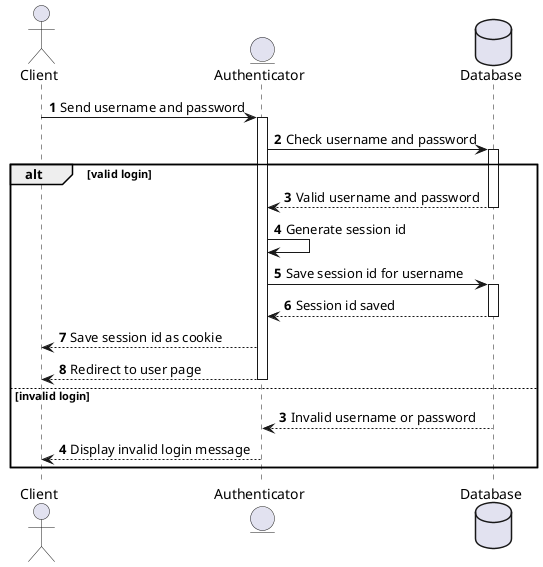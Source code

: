 @startuml
'https://plantuml.com/sequence-diagram

autonumber

actor Client as client
entity Authenticator as auth
database Database as db

client -> auth : Send username and password
activate auth

auth -> db : Check username and password
activate db

alt valid login
    db --> auth: Valid username and password
    deactivate db

    auth -> auth : Generate session id
    auth -> db : Save session id for username
    activate db
    db --> auth : Session id saved
    deactivate db

    auth --> client : Save session id as cookie
    auth --> client : Redirect to user page
    deactivate auth

else invalid login
    autonumber 3
    db --> auth: Invalid username or password
    deactivate db

    auth --> client : Display invalid login message
    deactivate auth

end

@enduml